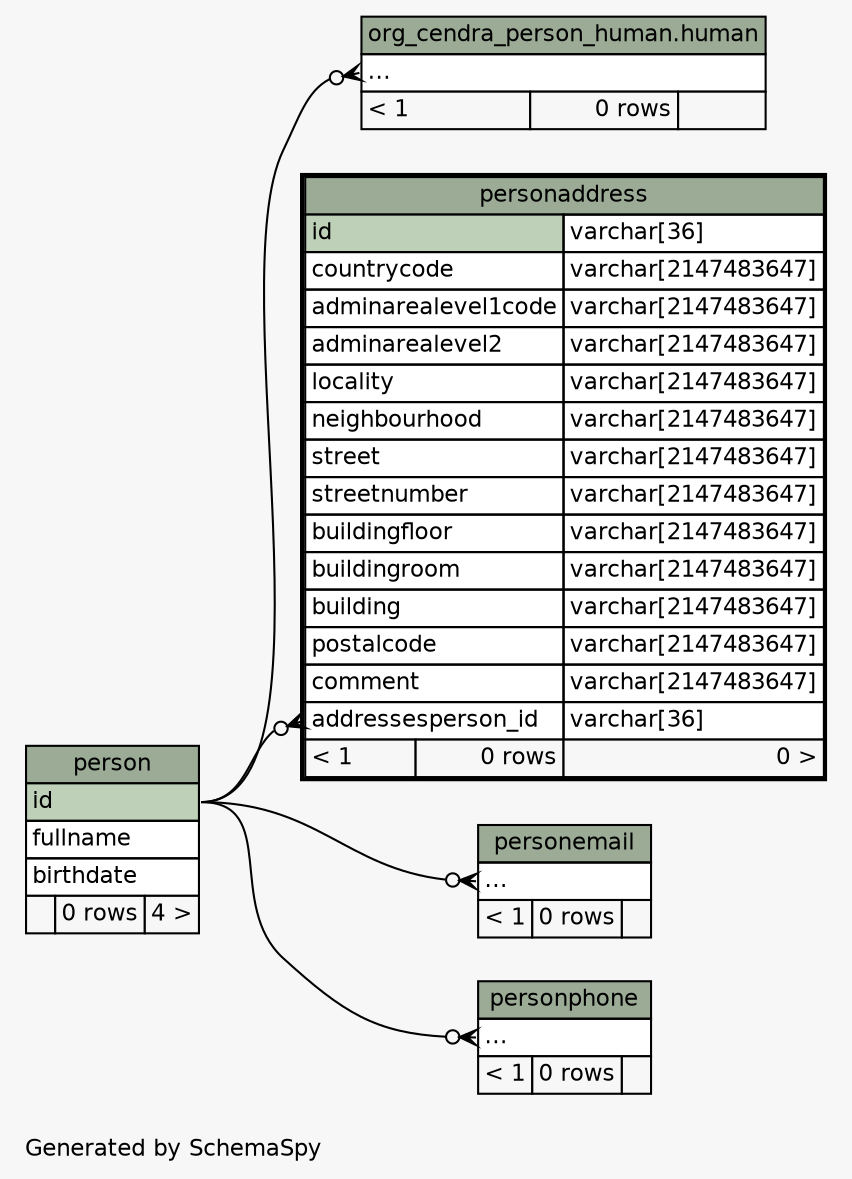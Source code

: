 // dot 2.38.0 on Windows 10 10.0
// SchemaSpy rev 590
digraph "twoDegreesRelationshipsDiagram" {
  graph [
    rankdir="RL"
    bgcolor="#f7f7f7"
    label="\nGenerated by SchemaSpy"
    labeljust="l"
    nodesep="0.18"
    ranksep="0.46"
    fontname="Helvetica"
    fontsize="11"
  ];
  node [
    fontname="Helvetica"
    fontsize="11"
    shape="plaintext"
  ];
  edge [
    arrowsize="0.8"
  ];
  "org_cendra_person_human.human":"elipses":w -> "person":"id":e [arrowhead=none dir=back arrowtail=crowodot];
  "personaddress":"addressesperson_id":w -> "person":"id":e [arrowhead=none dir=back arrowtail=crowodot];
  "personemail":"elipses":w -> "person":"id":e [arrowhead=none dir=back arrowtail=crowodot];
  "personphone":"elipses":w -> "person":"id":e [arrowhead=none dir=back arrowtail=crowodot];
  "org_cendra_person_human.human" [
    label=<
    <TABLE BORDER="0" CELLBORDER="1" CELLSPACING="0" BGCOLOR="#ffffff">
      <TR><TD COLSPAN="3" BGCOLOR="#9bab96" ALIGN="CENTER">org_cendra_person_human.human</TD></TR>
      <TR><TD PORT="elipses" COLSPAN="3" ALIGN="LEFT">...</TD></TR>
      <TR><TD ALIGN="LEFT" BGCOLOR="#f7f7f7">&lt; 1</TD><TD ALIGN="RIGHT" BGCOLOR="#f7f7f7">0 rows</TD><TD ALIGN="RIGHT" BGCOLOR="#f7f7f7">  </TD></TR>
    </TABLE>>
    URL="../../org_cendra_person_human/tables/human.html"
    tooltip="org_cendra_person_human.human"
  ];
  "person" [
    label=<
    <TABLE BORDER="0" CELLBORDER="1" CELLSPACING="0" BGCOLOR="#ffffff">
      <TR><TD COLSPAN="3" BGCOLOR="#9bab96" ALIGN="CENTER">person</TD></TR>
      <TR><TD PORT="id" COLSPAN="3" BGCOLOR="#bed1b8" ALIGN="LEFT">id</TD></TR>
      <TR><TD PORT="fullname" COLSPAN="3" ALIGN="LEFT">fullname</TD></TR>
      <TR><TD PORT="birthdate" COLSPAN="3" ALIGN="LEFT">birthdate</TD></TR>
      <TR><TD ALIGN="LEFT" BGCOLOR="#f7f7f7">  </TD><TD ALIGN="RIGHT" BGCOLOR="#f7f7f7">0 rows</TD><TD ALIGN="RIGHT" BGCOLOR="#f7f7f7">4 &gt;</TD></TR>
    </TABLE>>
    URL="person.html"
    tooltip="person"
  ];
  "personaddress" [
    label=<
    <TABLE BORDER="2" CELLBORDER="1" CELLSPACING="0" BGCOLOR="#ffffff">
      <TR><TD COLSPAN="3" BGCOLOR="#9bab96" ALIGN="CENTER">personaddress</TD></TR>
      <TR><TD PORT="id" COLSPAN="2" BGCOLOR="#bed1b8" ALIGN="LEFT">id</TD><TD PORT="id.type" ALIGN="LEFT">varchar[36]</TD></TR>
      <TR><TD PORT="countrycode" COLSPAN="2" ALIGN="LEFT">countrycode</TD><TD PORT="countrycode.type" ALIGN="LEFT">varchar[2147483647]</TD></TR>
      <TR><TD PORT="adminarealevel1code" COLSPAN="2" ALIGN="LEFT">adminarealevel1code</TD><TD PORT="adminarealevel1code.type" ALIGN="LEFT">varchar[2147483647]</TD></TR>
      <TR><TD PORT="adminarealevel2" COLSPAN="2" ALIGN="LEFT">adminarealevel2</TD><TD PORT="adminarealevel2.type" ALIGN="LEFT">varchar[2147483647]</TD></TR>
      <TR><TD PORT="locality" COLSPAN="2" ALIGN="LEFT">locality</TD><TD PORT="locality.type" ALIGN="LEFT">varchar[2147483647]</TD></TR>
      <TR><TD PORT="neighbourhood" COLSPAN="2" ALIGN="LEFT">neighbourhood</TD><TD PORT="neighbourhood.type" ALIGN="LEFT">varchar[2147483647]</TD></TR>
      <TR><TD PORT="street" COLSPAN="2" ALIGN="LEFT">street</TD><TD PORT="street.type" ALIGN="LEFT">varchar[2147483647]</TD></TR>
      <TR><TD PORT="streetnumber" COLSPAN="2" ALIGN="LEFT">streetnumber</TD><TD PORT="streetnumber.type" ALIGN="LEFT">varchar[2147483647]</TD></TR>
      <TR><TD PORT="buildingfloor" COLSPAN="2" ALIGN="LEFT">buildingfloor</TD><TD PORT="buildingfloor.type" ALIGN="LEFT">varchar[2147483647]</TD></TR>
      <TR><TD PORT="buildingroom" COLSPAN="2" ALIGN="LEFT">buildingroom</TD><TD PORT="buildingroom.type" ALIGN="LEFT">varchar[2147483647]</TD></TR>
      <TR><TD PORT="building" COLSPAN="2" ALIGN="LEFT">building</TD><TD PORT="building.type" ALIGN="LEFT">varchar[2147483647]</TD></TR>
      <TR><TD PORT="postalcode" COLSPAN="2" ALIGN="LEFT">postalcode</TD><TD PORT="postalcode.type" ALIGN="LEFT">varchar[2147483647]</TD></TR>
      <TR><TD PORT="comment" COLSPAN="2" ALIGN="LEFT">comment</TD><TD PORT="comment.type" ALIGN="LEFT">varchar[2147483647]</TD></TR>
      <TR><TD PORT="addressesperson_id" COLSPAN="2" ALIGN="LEFT">addressesperson_id</TD><TD PORT="addressesperson_id.type" ALIGN="LEFT">varchar[36]</TD></TR>
      <TR><TD ALIGN="LEFT" BGCOLOR="#f7f7f7">&lt; 1</TD><TD ALIGN="RIGHT" BGCOLOR="#f7f7f7">0 rows</TD><TD ALIGN="RIGHT" BGCOLOR="#f7f7f7">0 &gt;</TD></TR>
    </TABLE>>
    URL="personaddress.html"
    tooltip="personaddress"
  ];
  "personemail" [
    label=<
    <TABLE BORDER="0" CELLBORDER="1" CELLSPACING="0" BGCOLOR="#ffffff">
      <TR><TD COLSPAN="3" BGCOLOR="#9bab96" ALIGN="CENTER">personemail</TD></TR>
      <TR><TD PORT="elipses" COLSPAN="3" ALIGN="LEFT">...</TD></TR>
      <TR><TD ALIGN="LEFT" BGCOLOR="#f7f7f7">&lt; 1</TD><TD ALIGN="RIGHT" BGCOLOR="#f7f7f7">0 rows</TD><TD ALIGN="RIGHT" BGCOLOR="#f7f7f7">  </TD></TR>
    </TABLE>>
    URL="personemail.html"
    tooltip="personemail"
  ];
  "personphone" [
    label=<
    <TABLE BORDER="0" CELLBORDER="1" CELLSPACING="0" BGCOLOR="#ffffff">
      <TR><TD COLSPAN="3" BGCOLOR="#9bab96" ALIGN="CENTER">personphone</TD></TR>
      <TR><TD PORT="elipses" COLSPAN="3" ALIGN="LEFT">...</TD></TR>
      <TR><TD ALIGN="LEFT" BGCOLOR="#f7f7f7">&lt; 1</TD><TD ALIGN="RIGHT" BGCOLOR="#f7f7f7">0 rows</TD><TD ALIGN="RIGHT" BGCOLOR="#f7f7f7">  </TD></TR>
    </TABLE>>
    URL="personphone.html"
    tooltip="personphone"
  ];
}
